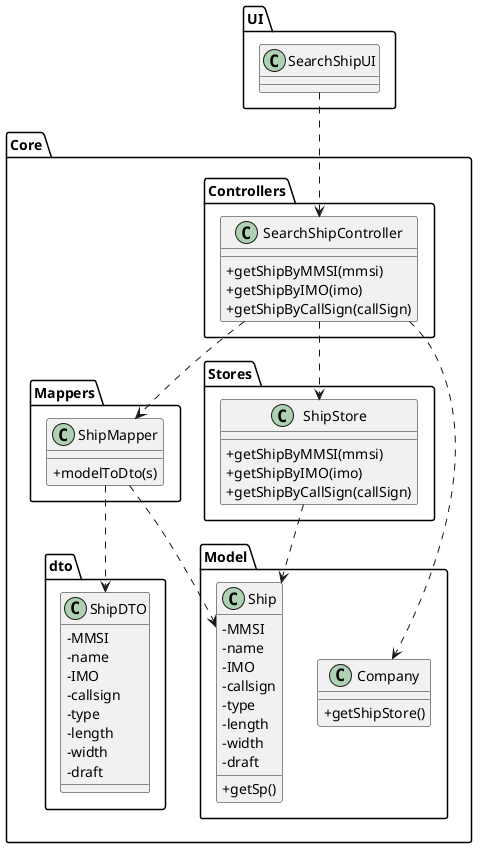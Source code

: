 @startuml
'https://plantuml.com/class-diagram

skinparam classAttributeIconSize 0

package "UI" {
class SearchShipUI{
}
}

package "Core" {
package "Controllers" {
class SearchShipController{
    +getShipByMMSI(mmsi)
    +getShipByIMO(imo)
    +getShipByCallSign(callSign)
}
}

package "Mappers"{
class ShipMapper{
    +modelToDto(s)
}
}

package dto{
class ShipDTO{
-MMSI
-name
-IMO
-callsign
-type
-length
-width
-draft
}
}

package "Stores"{
class ShipStore{
    +getShipByMMSI(mmsi)
    +getShipByIMO(imo)
    +getShipByCallSign(callSign)
}
}

package "Model"{
class Company{
    +getShipStore()
}

class Ship{
-MMSI
-name
-IMO
-callsign
-type
-length
-width
-draft
+getSp()
}
}
}
SearchShipUI ..> SearchShipController
SearchShipController ..> Company
SearchShipController ..> ShipStore
SearchShipController ..> ShipMapper
ShipStore ..> Ship
ShipMapper ..> Ship
ShipMapper ..> ShipDTO

@enduml